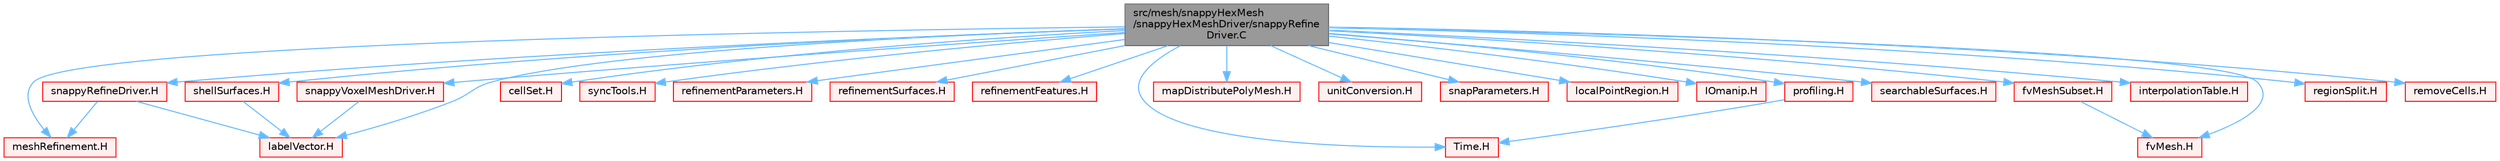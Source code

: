 digraph "src/mesh/snappyHexMesh/snappyHexMeshDriver/snappyRefineDriver.C"
{
 // LATEX_PDF_SIZE
  bgcolor="transparent";
  edge [fontname=Helvetica,fontsize=10,labelfontname=Helvetica,labelfontsize=10];
  node [fontname=Helvetica,fontsize=10,shape=box,height=0.2,width=0.4];
  Node1 [id="Node000001",label="src/mesh/snappyHexMesh\l/snappyHexMeshDriver/snappyRefine\lDriver.C",height=0.2,width=0.4,color="gray40", fillcolor="grey60", style="filled", fontcolor="black",tooltip=" "];
  Node1 -> Node2 [id="edge1_Node000001_Node000002",color="steelblue1",style="solid",tooltip=" "];
  Node2 [id="Node000002",label="snappyRefineDriver.H",height=0.2,width=0.4,color="red", fillcolor="#FFF0F0", style="filled",URL="$snappyRefineDriver_8H.html",tooltip=" "];
  Node2 -> Node212 [id="edge2_Node000002_Node000212",color="steelblue1",style="solid",tooltip=" "];
  Node212 [id="Node000212",label="labelVector.H",height=0.2,width=0.4,color="red", fillcolor="#FFF0F0", style="filled",URL="$labelVector_8H.html",tooltip=" "];
  Node2 -> Node213 [id="edge3_Node000002_Node000213",color="steelblue1",style="solid",tooltip=" "];
  Node213 [id="Node000213",label="meshRefinement.H",height=0.2,width=0.4,color="red", fillcolor="#FFF0F0", style="filled",URL="$meshRefinement_8H.html",tooltip=" "];
  Node1 -> Node213 [id="edge4_Node000001_Node000213",color="steelblue1",style="solid",tooltip=" "];
  Node1 -> Node292 [id="edge5_Node000001_Node000292",color="steelblue1",style="solid",tooltip=" "];
  Node292 [id="Node000292",label="fvMesh.H",height=0.2,width=0.4,color="red", fillcolor="#FFF0F0", style="filled",URL="$fvMesh_8H.html",tooltip=" "];
  Node1 -> Node369 [id="edge6_Node000001_Node000369",color="steelblue1",style="solid",tooltip=" "];
  Node369 [id="Node000369",label="Time.H",height=0.2,width=0.4,color="red", fillcolor="#FFF0F0", style="filled",URL="$Time_8H.html",tooltip=" "];
  Node1 -> Node394 [id="edge7_Node000001_Node000394",color="steelblue1",style="solid",tooltip=" "];
  Node394 [id="Node000394",label="cellSet.H",height=0.2,width=0.4,color="red", fillcolor="#FFF0F0", style="filled",URL="$cellSet_8H.html",tooltip=" "];
  Node1 -> Node396 [id="edge8_Node000001_Node000396",color="steelblue1",style="solid",tooltip=" "];
  Node396 [id="Node000396",label="syncTools.H",height=0.2,width=0.4,color="red", fillcolor="#FFF0F0", style="filled",URL="$syncTools_8H.html",tooltip=" "];
  Node1 -> Node410 [id="edge9_Node000001_Node000410",color="steelblue1",style="solid",tooltip=" "];
  Node410 [id="Node000410",label="refinementParameters.H",height=0.2,width=0.4,color="red", fillcolor="#FFF0F0", style="filled",URL="$refinementParameters_8H.html",tooltip=" "];
  Node1 -> Node411 [id="edge10_Node000001_Node000411",color="steelblue1",style="solid",tooltip=" "];
  Node411 [id="Node000411",label="refinementSurfaces.H",height=0.2,width=0.4,color="red", fillcolor="#FFF0F0", style="filled",URL="$refinementSurfaces_8H.html",tooltip=" "];
  Node1 -> Node446 [id="edge11_Node000001_Node000446",color="steelblue1",style="solid",tooltip=" "];
  Node446 [id="Node000446",label="refinementFeatures.H",height=0.2,width=0.4,color="red", fillcolor="#FFF0F0", style="filled",URL="$refinementFeatures_8H.html",tooltip=" "];
  Node1 -> Node459 [id="edge12_Node000001_Node000459",color="steelblue1",style="solid",tooltip=" "];
  Node459 [id="Node000459",label="shellSurfaces.H",height=0.2,width=0.4,color="red", fillcolor="#FFF0F0", style="filled",URL="$shellSurfaces_8H.html",tooltip=" "];
  Node459 -> Node212 [id="edge13_Node000459_Node000212",color="steelblue1",style="solid",tooltip=" "];
  Node1 -> Node461 [id="edge14_Node000001_Node000461",color="steelblue1",style="solid",tooltip=" "];
  Node461 [id="Node000461",label="mapDistributePolyMesh.H",height=0.2,width=0.4,color="red", fillcolor="#FFF0F0", style="filled",URL="$mapDistributePolyMesh_8H.html",tooltip=" "];
  Node1 -> Node462 [id="edge15_Node000001_Node000462",color="steelblue1",style="solid",tooltip=" "];
  Node462 [id="Node000462",label="unitConversion.H",height=0.2,width=0.4,color="red", fillcolor="#FFF0F0", style="filled",URL="$unitConversion_8H.html",tooltip="Unit conversion functions."];
  Node1 -> Node463 [id="edge16_Node000001_Node000463",color="steelblue1",style="solid",tooltip=" "];
  Node463 [id="Node000463",label="snapParameters.H",height=0.2,width=0.4,color="red", fillcolor="#FFF0F0", style="filled",URL="$snapParameters_8H.html",tooltip=" "];
  Node1 -> Node464 [id="edge17_Node000001_Node000464",color="steelblue1",style="solid",tooltip=" "];
  Node464 [id="Node000464",label="localPointRegion.H",height=0.2,width=0.4,color="red", fillcolor="#FFF0F0", style="filled",URL="$localPointRegion_8H.html",tooltip=" "];
  Node1 -> Node465 [id="edge18_Node000001_Node000465",color="steelblue1",style="solid",tooltip=" "];
  Node465 [id="Node000465",label="IOmanip.H",height=0.2,width=0.4,color="red", fillcolor="#FFF0F0", style="filled",URL="$IOmanip_8H.html",tooltip="Istream and Ostream manipulators taking arguments."];
  Node1 -> Node212 [id="edge19_Node000001_Node000212",color="steelblue1",style="solid",tooltip=" "];
  Node1 -> Node466 [id="edge20_Node000001_Node000466",color="steelblue1",style="solid",tooltip=" "];
  Node466 [id="Node000466",label="profiling.H",height=0.2,width=0.4,color="red", fillcolor="#FFF0F0", style="filled",URL="$profiling_8H.html",tooltip=" "];
  Node466 -> Node369 [id="edge21_Node000466_Node000369",color="steelblue1",style="solid",tooltip=" "];
  Node1 -> Node473 [id="edge22_Node000001_Node000473",color="steelblue1",style="solid",tooltip=" "];
  Node473 [id="Node000473",label="searchableSurfaces.H",height=0.2,width=0.4,color="red", fillcolor="#FFF0F0", style="filled",URL="$searchableSurfaces_8H.html",tooltip=" "];
  Node1 -> Node474 [id="edge23_Node000001_Node000474",color="steelblue1",style="solid",tooltip=" "];
  Node474 [id="Node000474",label="fvMeshSubset.H",height=0.2,width=0.4,color="red", fillcolor="#FFF0F0", style="filled",URL="$fvMeshSubset_8H.html",tooltip=" "];
  Node474 -> Node292 [id="edge24_Node000474_Node000292",color="steelblue1",style="solid",tooltip=" "];
  Node1 -> Node502 [id="edge25_Node000001_Node000502",color="steelblue1",style="solid",tooltip=" "];
  Node502 [id="Node000502",label="interpolationTable.H",height=0.2,width=0.4,color="red", fillcolor="#FFF0F0", style="filled",URL="$interpolationTable_8H.html",tooltip=" "];
  Node1 -> Node505 [id="edge26_Node000001_Node000505",color="steelblue1",style="solid",tooltip=" "];
  Node505 [id="Node000505",label="snappyVoxelMeshDriver.H",height=0.2,width=0.4,color="red", fillcolor="#FFF0F0", style="filled",URL="$snappyVoxelMeshDriver_8H.html",tooltip=" "];
  Node505 -> Node212 [id="edge27_Node000505_Node000212",color="steelblue1",style="solid",tooltip=" "];
  Node1 -> Node506 [id="edge28_Node000001_Node000506",color="steelblue1",style="solid",tooltip=" "];
  Node506 [id="Node000506",label="regionSplit.H",height=0.2,width=0.4,color="red", fillcolor="#FFF0F0", style="filled",URL="$regionSplit_8H.html",tooltip=" "];
  Node1 -> Node507 [id="edge29_Node000001_Node000507",color="steelblue1",style="solid",tooltip=" "];
  Node507 [id="Node000507",label="removeCells.H",height=0.2,width=0.4,color="red", fillcolor="#FFF0F0", style="filled",URL="$removeCells_8H.html",tooltip=" "];
}
